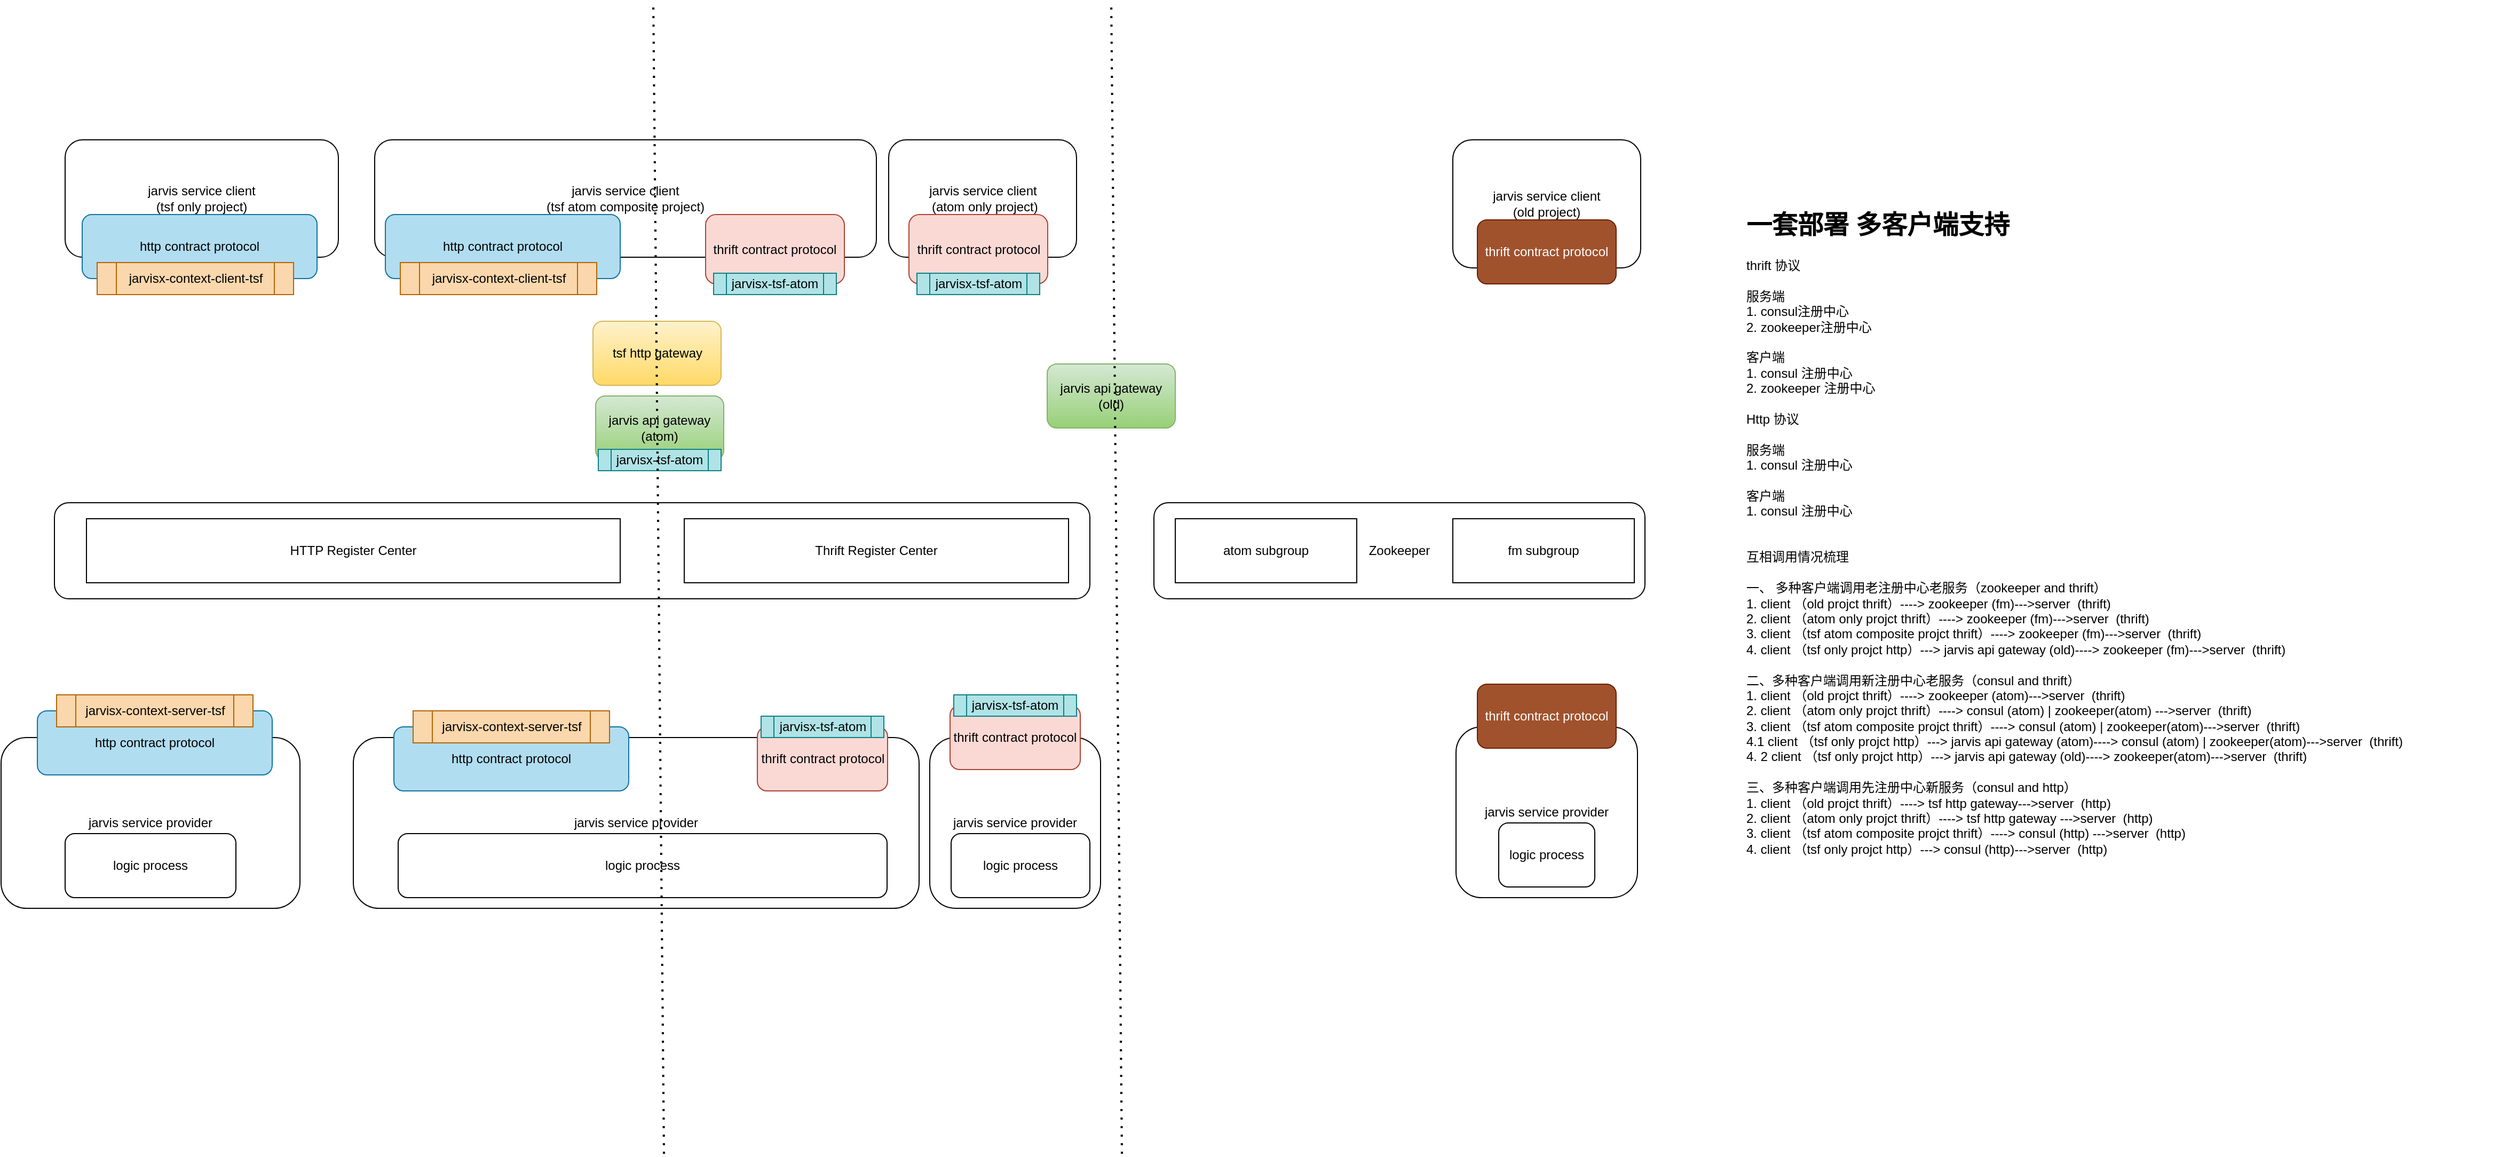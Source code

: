 <mxfile version="14.1.9" type="github">
  <diagram id="-b68cmkpjly45NJEYMcE" name="Page-1">
    <mxGraphModel dx="2489" dy="1963" grid="1" gridSize="10" guides="1" tooltips="1" connect="1" arrows="1" fold="1" page="1" pageScale="1" pageWidth="827" pageHeight="1169" math="0" shadow="0">
      <root>
        <mxCell id="0" />
        <mxCell id="1" parent="0" />
        <mxCell id="J-GAMBitPqSNVD4_ut0o-4" value="jarvis service provider" style="rounded=1;whiteSpace=wrap;html=1;" parent="1" vertex="1">
          <mxGeometry x="-180" y="390" width="530" height="160" as="geometry" />
        </mxCell>
        <mxCell id="J-GAMBitPqSNVD4_ut0o-15" value="tsf http gateway" style="rounded=1;whiteSpace=wrap;html=1;gradientColor=#ffd966;fillColor=#fff2cc;strokeColor=#d6b656;" parent="1" vertex="1">
          <mxGeometry x="44.5" width="120" height="60" as="geometry" />
        </mxCell>
        <mxCell id="J-GAMBitPqSNVD4_ut0o-18" value="jarvis api gateway&lt;br&gt;(old)" style="rounded=1;whiteSpace=wrap;html=1;gradientColor=#97d077;fillColor=#d5e8d4;strokeColor=#82b366;" parent="1" vertex="1">
          <mxGeometry x="470" y="40" width="120" height="60" as="geometry" />
        </mxCell>
        <mxCell id="J-GAMBitPqSNVD4_ut0o-32" value="logic process" style="rounded=1;whiteSpace=wrap;html=1;" parent="1" vertex="1">
          <mxGeometry x="-138" y="480" width="458" height="60" as="geometry" />
        </mxCell>
        <mxCell id="J-GAMBitPqSNVD4_ut0o-40" value="Consul" style="rounded=1;whiteSpace=wrap;html=1;" parent="1" vertex="1">
          <mxGeometry x="-460" y="170" width="970" height="90" as="geometry" />
        </mxCell>
        <mxCell id="J-GAMBitPqSNVD4_ut0o-41" value="Thrift Register Center" style="rounded=0;whiteSpace=wrap;html=1;" parent="1" vertex="1">
          <mxGeometry x="130" y="185" width="360" height="60" as="geometry" />
        </mxCell>
        <mxCell id="J-GAMBitPqSNVD4_ut0o-42" value="HTTP Register Center" style="rounded=0;whiteSpace=wrap;html=1;" parent="1" vertex="1">
          <mxGeometry x="-430" y="185" width="500" height="60" as="geometry" />
        </mxCell>
        <mxCell id="J-GAMBitPqSNVD4_ut0o-50" value="thrift contract protocol" style="rounded=1;whiteSpace=wrap;html=1;fillColor=#fad9d5;strokeColor=#ae4132;" parent="1" vertex="1">
          <mxGeometry x="198.5" y="380" width="122" height="60" as="geometry" />
        </mxCell>
        <mxCell id="J-GAMBitPqSNVD4_ut0o-51" value="jarvisx-tsf-atom" style="shape=process;whiteSpace=wrap;html=1;backgroundOutline=1;fillColor=#b0e3e6;strokeColor=#0e8088;" parent="1" vertex="1">
          <mxGeometry x="202" y="370" width="115" height="20" as="geometry" />
        </mxCell>
        <mxCell id="J-GAMBitPqSNVD4_ut0o-58" value="jarvis service client&lt;br&gt;(old project)" style="rounded=1;whiteSpace=wrap;html=1;" parent="1" vertex="1">
          <mxGeometry x="850" y="-170" width="176" height="120" as="geometry" />
        </mxCell>
        <mxCell id="J-GAMBitPqSNVD4_ut0o-61" value="thrift contract protocol" style="rounded=1;whiteSpace=wrap;html=1;fillColor=#a0522d;strokeColor=#6D1F00;fontColor=#ffffff;" parent="1" vertex="1">
          <mxGeometry x="873" y="-95" width="130" height="60" as="geometry" />
        </mxCell>
        <mxCell id="J-GAMBitPqSNVD4_ut0o-62" value="jarvis service provider" style="rounded=1;whiteSpace=wrap;html=1;" parent="1" vertex="1">
          <mxGeometry x="853" y="380" width="170" height="160" as="geometry" />
        </mxCell>
        <mxCell id="J-GAMBitPqSNVD4_ut0o-63" value="thrift contract protocol" style="rounded=1;whiteSpace=wrap;html=1;fillColor=#a0522d;strokeColor=#6D1F00;fontColor=#ffffff;" parent="1" vertex="1">
          <mxGeometry x="873" y="340" width="130" height="60" as="geometry" />
        </mxCell>
        <mxCell id="J-GAMBitPqSNVD4_ut0o-65" value="Zookeeper" style="rounded=1;whiteSpace=wrap;html=1;" parent="1" vertex="1">
          <mxGeometry x="570" y="170" width="460" height="90" as="geometry" />
        </mxCell>
        <mxCell id="J-GAMBitPqSNVD4_ut0o-66" value="atom subgroup" style="rounded=0;whiteSpace=wrap;html=1;" parent="1" vertex="1">
          <mxGeometry x="590" y="185" width="170" height="60" as="geometry" />
        </mxCell>
        <mxCell id="J-GAMBitPqSNVD4_ut0o-67" value="fm subgroup" style="rounded=0;whiteSpace=wrap;html=1;" parent="1" vertex="1">
          <mxGeometry x="850" y="185" width="170" height="60" as="geometry" />
        </mxCell>
        <mxCell id="J-GAMBitPqSNVD4_ut0o-68" value="" style="endArrow=none;dashed=1;html=1;dashPattern=1 3;strokeWidth=2;" parent="1" edge="1">
          <mxGeometry width="50" height="50" relative="1" as="geometry">
            <mxPoint x="540" y="780" as="sourcePoint" />
            <mxPoint x="530" y="-300" as="targetPoint" />
          </mxGeometry>
        </mxCell>
        <mxCell id="J-GAMBitPqSNVD4_ut0o-69" value="logic process" style="rounded=1;whiteSpace=wrap;html=1;" parent="1" vertex="1">
          <mxGeometry x="893" y="470" width="90" height="60" as="geometry" />
        </mxCell>
        <mxCell id="J-GAMBitPqSNVD4_ut0o-73" value="jarvis api gateway&lt;br&gt;(atom)" style="rounded=1;whiteSpace=wrap;html=1;gradientColor=#97d077;fillColor=#d5e8d4;strokeColor=#82b366;" parent="1" vertex="1">
          <mxGeometry x="47" y="70" width="120" height="60" as="geometry" />
        </mxCell>
        <mxCell id="J-GAMBitPqSNVD4_ut0o-74" value="jarvisx-tsf-atom" style="shape=process;whiteSpace=wrap;html=1;backgroundOutline=1;fillColor=#b0e3e6;strokeColor=#0e8088;" parent="1" vertex="1">
          <mxGeometry x="49.5" y="120" width="115" height="20" as="geometry" />
        </mxCell>
        <mxCell id="J-GAMBitPqSNVD4_ut0o-75" value="http contract protocol" style="rounded=1;whiteSpace=wrap;html=1;fillColor=#b1ddf0;strokeColor=#10739e;" parent="1" vertex="1">
          <mxGeometry x="-142" y="380" width="220" height="60" as="geometry" />
        </mxCell>
        <mxCell id="J-GAMBitPqSNVD4_ut0o-76" value="jarvisx-context-server-tsf" style="shape=process;whiteSpace=wrap;html=1;backgroundOutline=1;fillColor=#fad7ac;strokeColor=#b46504;" parent="1" vertex="1">
          <mxGeometry x="-124" y="365" width="184" height="30" as="geometry" />
        </mxCell>
        <mxCell id="J-GAMBitPqSNVD4_ut0o-77" value="jarvis service client&lt;br&gt;(tsf atom composite project)" style="rounded=1;whiteSpace=wrap;html=1;" parent="1" vertex="1">
          <mxGeometry x="-160" y="-170" width="470" height="110" as="geometry" />
        </mxCell>
        <mxCell id="J-GAMBitPqSNVD4_ut0o-78" value="jarvis service client &lt;br&gt;(tsf only project)" style="rounded=1;whiteSpace=wrap;html=1;" parent="1" vertex="1">
          <mxGeometry x="-450" y="-170" width="256" height="110" as="geometry" />
        </mxCell>
        <mxCell id="J-GAMBitPqSNVD4_ut0o-79" value="http contract protocol" style="rounded=1;whiteSpace=wrap;html=1;fillColor=#b1ddf0;strokeColor=#10739e;" parent="1" vertex="1">
          <mxGeometry x="-434" y="-100" width="220" height="60" as="geometry" />
        </mxCell>
        <mxCell id="J-GAMBitPqSNVD4_ut0o-80" value="jarvisx-context-client-tsf" style="shape=process;whiteSpace=wrap;html=1;backgroundOutline=1;fillColor=#fad7ac;strokeColor=#b46504;" parent="1" vertex="1">
          <mxGeometry x="-420" y="-55" width="184" height="30" as="geometry" />
        </mxCell>
        <mxCell id="J-GAMBitPqSNVD4_ut0o-81" value="jarvis service client&lt;br&gt;&amp;nbsp;(atom only project)" style="rounded=1;whiteSpace=wrap;html=1;" parent="1" vertex="1">
          <mxGeometry x="321.5" y="-170" width="176" height="110" as="geometry" />
        </mxCell>
        <mxCell id="J-GAMBitPqSNVD4_ut0o-82" value="thrift contract protocol" style="rounded=1;whiteSpace=wrap;html=1;fillColor=#fad9d5;strokeColor=#ae4132;" parent="1" vertex="1">
          <mxGeometry x="340.5" y="-100" width="130" height="65" as="geometry" />
        </mxCell>
        <mxCell id="J-GAMBitPqSNVD4_ut0o-83" value="jarvisx-tsf-atom" style="shape=process;whiteSpace=wrap;html=1;backgroundOutline=1;fillColor=#b0e3e6;strokeColor=#0e8088;" parent="1" vertex="1">
          <mxGeometry x="348" y="-45" width="115" height="20" as="geometry" />
        </mxCell>
        <mxCell id="J-GAMBitPqSNVD4_ut0o-84" value="" style="endArrow=none;dashed=1;html=1;dashPattern=1 3;strokeWidth=2;" parent="1" edge="1">
          <mxGeometry width="50" height="50" relative="1" as="geometry">
            <mxPoint x="111" y="780.0" as="sourcePoint" />
            <mxPoint x="101" y="-300" as="targetPoint" />
          </mxGeometry>
        </mxCell>
        <mxCell id="J-GAMBitPqSNVD4_ut0o-85" value="http contract protocol" style="rounded=1;whiteSpace=wrap;html=1;fillColor=#b1ddf0;strokeColor=#10739e;" parent="1" vertex="1">
          <mxGeometry x="-150" y="-100" width="220" height="60" as="geometry" />
        </mxCell>
        <mxCell id="J-GAMBitPqSNVD4_ut0o-86" value="jarvisx-context-client-tsf" style="shape=process;whiteSpace=wrap;html=1;backgroundOutline=1;fillColor=#fad7ac;strokeColor=#b46504;" parent="1" vertex="1">
          <mxGeometry x="-136" y="-55" width="184" height="30" as="geometry" />
        </mxCell>
        <mxCell id="J-GAMBitPqSNVD4_ut0o-87" value="thrift contract protocol" style="rounded=1;whiteSpace=wrap;html=1;fillColor=#fad9d5;strokeColor=#ae4132;" parent="1" vertex="1">
          <mxGeometry x="150" y="-100" width="130" height="65" as="geometry" />
        </mxCell>
        <mxCell id="J-GAMBitPqSNVD4_ut0o-88" value="jarvisx-tsf-atom" style="shape=process;whiteSpace=wrap;html=1;backgroundOutline=1;fillColor=#b0e3e6;strokeColor=#0e8088;" parent="1" vertex="1">
          <mxGeometry x="157.5" y="-45" width="115" height="20" as="geometry" />
        </mxCell>
        <mxCell id="J-GAMBitPqSNVD4_ut0o-89" value="&lt;h1&gt;一套部署 多客户端支持&lt;/h1&gt;&lt;div&gt;thrift 协议&lt;/div&gt;&lt;div&gt;&lt;br&gt;&lt;/div&gt;&lt;div&gt;服务端&lt;/div&gt;&lt;div&gt;1. consul注册中心&lt;/div&gt;&lt;div&gt;2. zookeeper注册中心&lt;/div&gt;&lt;div&gt;&lt;br&gt;&lt;/div&gt;&lt;div&gt;客户端&lt;/div&gt;&lt;div&gt;1. consul 注册中心&lt;/div&gt;&lt;div&gt;2. zookeeper 注册中心&lt;/div&gt;&lt;div&gt;&lt;br&gt;&lt;/div&gt;&lt;div&gt;Http 协议&lt;/div&gt;&lt;div&gt;&lt;br&gt;&lt;/div&gt;&lt;div&gt;服务端&lt;/div&gt;&lt;div&gt;1. consul 注册中心&lt;/div&gt;&lt;div&gt;&lt;br&gt;&lt;/div&gt;&lt;div&gt;客户端&lt;/div&gt;&lt;div&gt;1. consul 注册中心&lt;/div&gt;&lt;div&gt;&lt;br&gt;&lt;/div&gt;&lt;div&gt;&lt;br&gt;&lt;/div&gt;&lt;div&gt;互相调用情况梳理&lt;/div&gt;&lt;div&gt;&lt;br&gt;&lt;/div&gt;&lt;div&gt;一、 多种客户端调用老注册中心老服务（zookeeper and thrift）&lt;/div&gt;&lt;div&gt;1. client （old projct thrift）----&amp;gt; zookeeper (fm)---&amp;gt;server&amp;nbsp; (thrift)&lt;/div&gt;&lt;div&gt;&lt;div&gt;2. client （atom only projct thrift）----&amp;gt; zookeeper (fm)---&amp;gt;server&amp;nbsp; (thrift)&lt;/div&gt;&lt;div&gt;&lt;div&gt;3. client （tsf atom composite projct thrift）----&amp;gt; zookeeper (fm)---&amp;gt;server&amp;nbsp; (thrift)&lt;/div&gt;&lt;div&gt;&lt;div&gt;4. client （tsf only projct http）---&amp;gt; jarvis api gateway (old)----&amp;gt; zookeeper (fm)---&amp;gt;server&amp;nbsp; (thrift)&lt;/div&gt;&lt;div&gt;&lt;br&gt;&lt;/div&gt;&lt;div&gt;二、多种客户端调用新注册中心老服务（consul and thrift）&lt;/div&gt;&lt;div&gt;&lt;div&gt;&lt;div&gt;1. client （old projct thrift）----&amp;gt; zookeeper (atom)---&amp;gt;server&amp;nbsp; (thrift)&lt;/div&gt;&lt;div&gt;&lt;span&gt;2. client （atom only projct thrift）----&amp;gt; consul (atom) | zookeeper(atom) ---&amp;gt;server&amp;nbsp; (thrift)&lt;/span&gt;&lt;br&gt;&lt;/div&gt;&lt;div&gt;&lt;div&gt;&lt;div&gt;3. client （tsf atom composite projct thrift）----&amp;gt;&amp;nbsp;consul (atom) | zookeeper(atom)---&amp;gt;server&amp;nbsp; (thrift)&lt;/div&gt;&lt;div&gt;4.1 client （tsf only projct http）---&amp;gt; jarvis api gateway (atom)----&amp;gt; consul (atom) | zookeeper(atom)---&amp;gt;server&amp;nbsp; (thrift)&lt;/div&gt;&lt;/div&gt;&lt;/div&gt;&lt;/div&gt;&lt;div&gt;&lt;div&gt;&lt;div&gt;4. 2 client （tsf only projct http）---&amp;gt; jarvis api gateway (old)----&amp;gt; zookeeper(atom)---&amp;gt;server&amp;nbsp; (thrift)&lt;/div&gt;&lt;div&gt;&lt;br&gt;&lt;/div&gt;&lt;/div&gt;&lt;/div&gt;&lt;/div&gt;&lt;/div&gt;&lt;/div&gt;&lt;/div&gt;&lt;div&gt;三、多种客户端调用先注册中心新服务（consul and http）&lt;/div&gt;&lt;div&gt;&lt;div&gt;&lt;div&gt;1. client （old projct thrift）----&amp;gt; tsf http gateway---&amp;gt;server&amp;nbsp; (http)&lt;/div&gt;&lt;div&gt;2. client （atom only projct thrift）----&amp;gt; tsf http gateway ---&amp;gt;server&amp;nbsp; (http)&lt;br&gt;&lt;/div&gt;&lt;div&gt;&lt;div&gt;3. client （tsf atom composite projct thrift）----&amp;gt;&amp;nbsp;consul (http) ---&amp;gt;server&amp;nbsp; (http)&lt;/div&gt;&lt;div&gt;4. client （tsf only projct http）---&amp;gt; consul (http)---&amp;gt;server&amp;nbsp; (http)&lt;/div&gt;&lt;/div&gt;&lt;/div&gt;&lt;div&gt;&lt;br&gt;&lt;/div&gt;&lt;/div&gt;&lt;div&gt;&lt;br&gt;&lt;/div&gt;" style="text;html=1;strokeColor=none;fillColor=none;spacing=5;spacingTop=-20;whiteSpace=wrap;overflow=hidden;rounded=0;" parent="1" vertex="1">
          <mxGeometry x="1120" y="-110" width="710" height="630" as="geometry" />
        </mxCell>
        <mxCell id="Yk1hcENggpTfmtGuUN9E-1" value="jarvis service provider" style="rounded=1;whiteSpace=wrap;html=1;" vertex="1" parent="1">
          <mxGeometry x="-510" y="390" width="280" height="160" as="geometry" />
        </mxCell>
        <mxCell id="Yk1hcENggpTfmtGuUN9E-3" value="logic process" style="rounded=1;whiteSpace=wrap;html=1;" vertex="1" parent="1">
          <mxGeometry x="-450" y="480" width="160" height="60" as="geometry" />
        </mxCell>
        <mxCell id="Yk1hcENggpTfmtGuUN9E-4" value="http contract protocol" style="rounded=1;whiteSpace=wrap;html=1;fillColor=#b1ddf0;strokeColor=#10739e;" vertex="1" parent="1">
          <mxGeometry x="-476" y="365" width="220" height="60" as="geometry" />
        </mxCell>
        <mxCell id="Yk1hcENggpTfmtGuUN9E-5" value="jarvisx-context-server-tsf" style="shape=process;whiteSpace=wrap;html=1;backgroundOutline=1;fillColor=#fad7ac;strokeColor=#b46504;" vertex="1" parent="1">
          <mxGeometry x="-458" y="350" width="184" height="30" as="geometry" />
        </mxCell>
        <mxCell id="Yk1hcENggpTfmtGuUN9E-6" value="jarvis service provider" style="rounded=1;whiteSpace=wrap;html=1;" vertex="1" parent="1">
          <mxGeometry x="360" y="390" width="160" height="160" as="geometry" />
        </mxCell>
        <mxCell id="Yk1hcENggpTfmtGuUN9E-7" value="logic process" style="rounded=1;whiteSpace=wrap;html=1;" vertex="1" parent="1">
          <mxGeometry x="380" y="480" width="130" height="60" as="geometry" />
        </mxCell>
        <mxCell id="Yk1hcENggpTfmtGuUN9E-10" value="thrift contract protocol" style="rounded=1;whiteSpace=wrap;html=1;fillColor=#fad9d5;strokeColor=#ae4132;" vertex="1" parent="1">
          <mxGeometry x="379" y="360" width="122" height="60" as="geometry" />
        </mxCell>
        <mxCell id="Yk1hcENggpTfmtGuUN9E-11" value="jarvisx-tsf-atom" style="shape=process;whiteSpace=wrap;html=1;backgroundOutline=1;fillColor=#b0e3e6;strokeColor=#0e8088;" vertex="1" parent="1">
          <mxGeometry x="382.5" y="350" width="115" height="20" as="geometry" />
        </mxCell>
      </root>
    </mxGraphModel>
  </diagram>
</mxfile>
